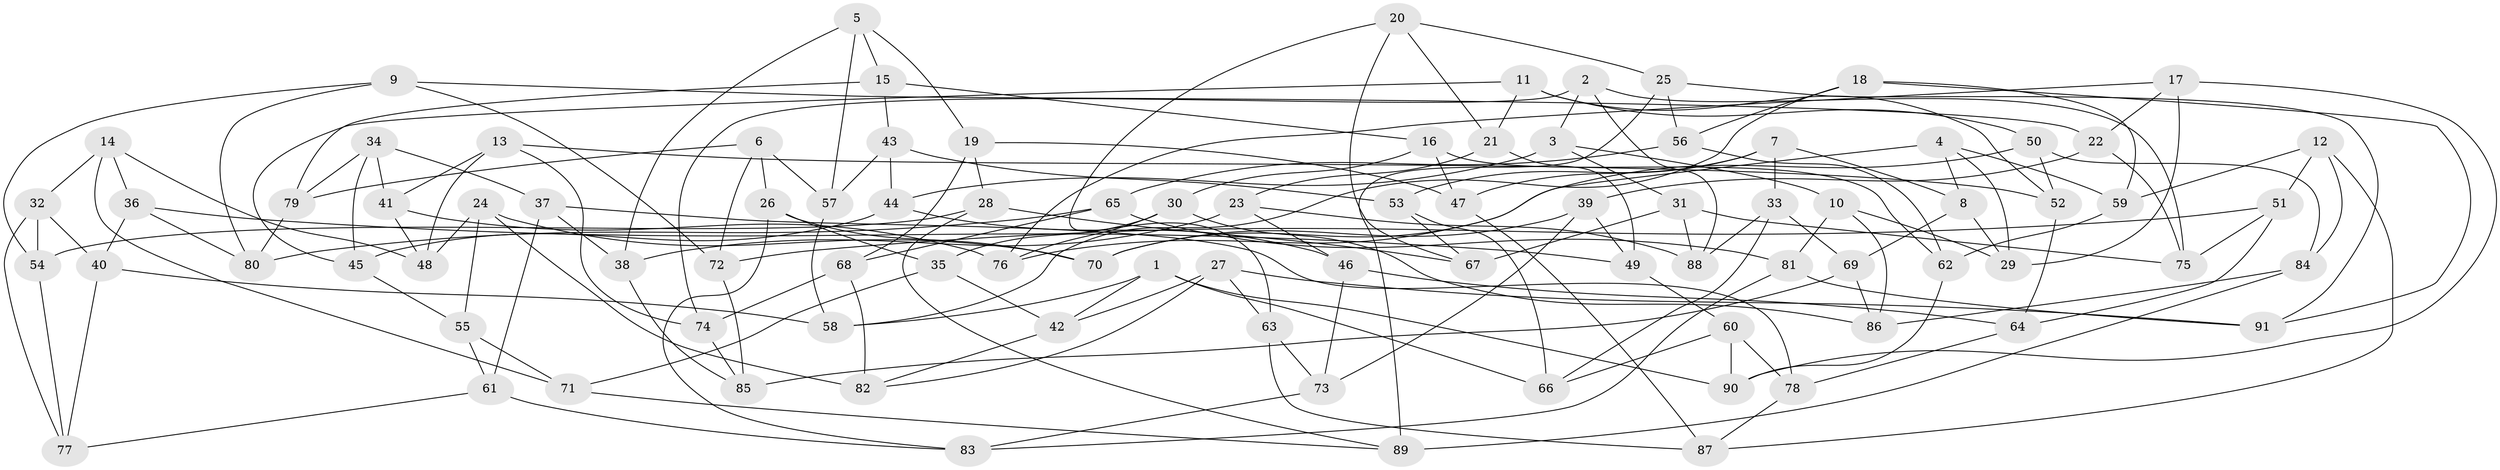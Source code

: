 // Generated by graph-tools (version 1.1) at 2025/58/03/09/25 04:58:50]
// undirected, 91 vertices, 182 edges
graph export_dot {
graph [start="1"]
  node [color=gray90,style=filled];
  1;
  2;
  3;
  4;
  5;
  6;
  7;
  8;
  9;
  10;
  11;
  12;
  13;
  14;
  15;
  16;
  17;
  18;
  19;
  20;
  21;
  22;
  23;
  24;
  25;
  26;
  27;
  28;
  29;
  30;
  31;
  32;
  33;
  34;
  35;
  36;
  37;
  38;
  39;
  40;
  41;
  42;
  43;
  44;
  45;
  46;
  47;
  48;
  49;
  50;
  51;
  52;
  53;
  54;
  55;
  56;
  57;
  58;
  59;
  60;
  61;
  62;
  63;
  64;
  65;
  66;
  67;
  68;
  69;
  70;
  71;
  72;
  73;
  74;
  75;
  76;
  77;
  78;
  79;
  80;
  81;
  82;
  83;
  84;
  85;
  86;
  87;
  88;
  89;
  90;
  91;
  1 -- 42;
  1 -- 58;
  1 -- 90;
  1 -- 66;
  2 -- 88;
  2 -- 74;
  2 -- 75;
  2 -- 3;
  3 -- 10;
  3 -- 44;
  3 -- 31;
  4 -- 29;
  4 -- 70;
  4 -- 8;
  4 -- 59;
  5 -- 15;
  5 -- 38;
  5 -- 19;
  5 -- 57;
  6 -- 79;
  6 -- 72;
  6 -- 57;
  6 -- 26;
  7 -- 8;
  7 -- 47;
  7 -- 33;
  7 -- 53;
  8 -- 29;
  8 -- 69;
  9 -- 72;
  9 -- 22;
  9 -- 54;
  9 -- 80;
  10 -- 81;
  10 -- 29;
  10 -- 86;
  11 -- 21;
  11 -- 52;
  11 -- 45;
  11 -- 50;
  12 -- 59;
  12 -- 87;
  12 -- 51;
  12 -- 84;
  13 -- 41;
  13 -- 52;
  13 -- 74;
  13 -- 48;
  14 -- 71;
  14 -- 32;
  14 -- 36;
  14 -- 48;
  15 -- 43;
  15 -- 16;
  15 -- 79;
  16 -- 30;
  16 -- 47;
  16 -- 62;
  17 -- 22;
  17 -- 29;
  17 -- 90;
  17 -- 76;
  18 -- 58;
  18 -- 91;
  18 -- 56;
  18 -- 59;
  19 -- 68;
  19 -- 28;
  19 -- 47;
  20 -- 63;
  20 -- 25;
  20 -- 21;
  20 -- 67;
  21 -- 23;
  21 -- 49;
  22 -- 75;
  22 -- 39;
  23 -- 46;
  23 -- 88;
  23 -- 38;
  24 -- 48;
  24 -- 55;
  24 -- 82;
  24 -- 70;
  25 -- 89;
  25 -- 56;
  25 -- 91;
  26 -- 83;
  26 -- 70;
  26 -- 35;
  27 -- 63;
  27 -- 82;
  27 -- 42;
  27 -- 91;
  28 -- 67;
  28 -- 89;
  28 -- 54;
  30 -- 35;
  30 -- 86;
  30 -- 76;
  31 -- 88;
  31 -- 67;
  31 -- 75;
  32 -- 54;
  32 -- 40;
  32 -- 77;
  33 -- 88;
  33 -- 69;
  33 -- 66;
  34 -- 41;
  34 -- 37;
  34 -- 45;
  34 -- 79;
  35 -- 71;
  35 -- 42;
  36 -- 49;
  36 -- 40;
  36 -- 80;
  37 -- 78;
  37 -- 61;
  37 -- 38;
  38 -- 85;
  39 -- 73;
  39 -- 49;
  39 -- 70;
  40 -- 58;
  40 -- 77;
  41 -- 48;
  41 -- 76;
  42 -- 82;
  43 -- 53;
  43 -- 44;
  43 -- 57;
  44 -- 46;
  44 -- 45;
  45 -- 55;
  46 -- 64;
  46 -- 73;
  47 -- 87;
  49 -- 60;
  50 -- 52;
  50 -- 84;
  50 -- 76;
  51 -- 64;
  51 -- 72;
  51 -- 75;
  52 -- 64;
  53 -- 67;
  53 -- 66;
  54 -- 77;
  55 -- 71;
  55 -- 61;
  56 -- 62;
  56 -- 65;
  57 -- 58;
  59 -- 62;
  60 -- 90;
  60 -- 66;
  60 -- 78;
  61 -- 77;
  61 -- 83;
  62 -- 90;
  63 -- 87;
  63 -- 73;
  64 -- 78;
  65 -- 80;
  65 -- 68;
  65 -- 81;
  68 -- 82;
  68 -- 74;
  69 -- 86;
  69 -- 85;
  71 -- 89;
  72 -- 85;
  73 -- 83;
  74 -- 85;
  78 -- 87;
  79 -- 80;
  81 -- 91;
  81 -- 83;
  84 -- 86;
  84 -- 89;
}
